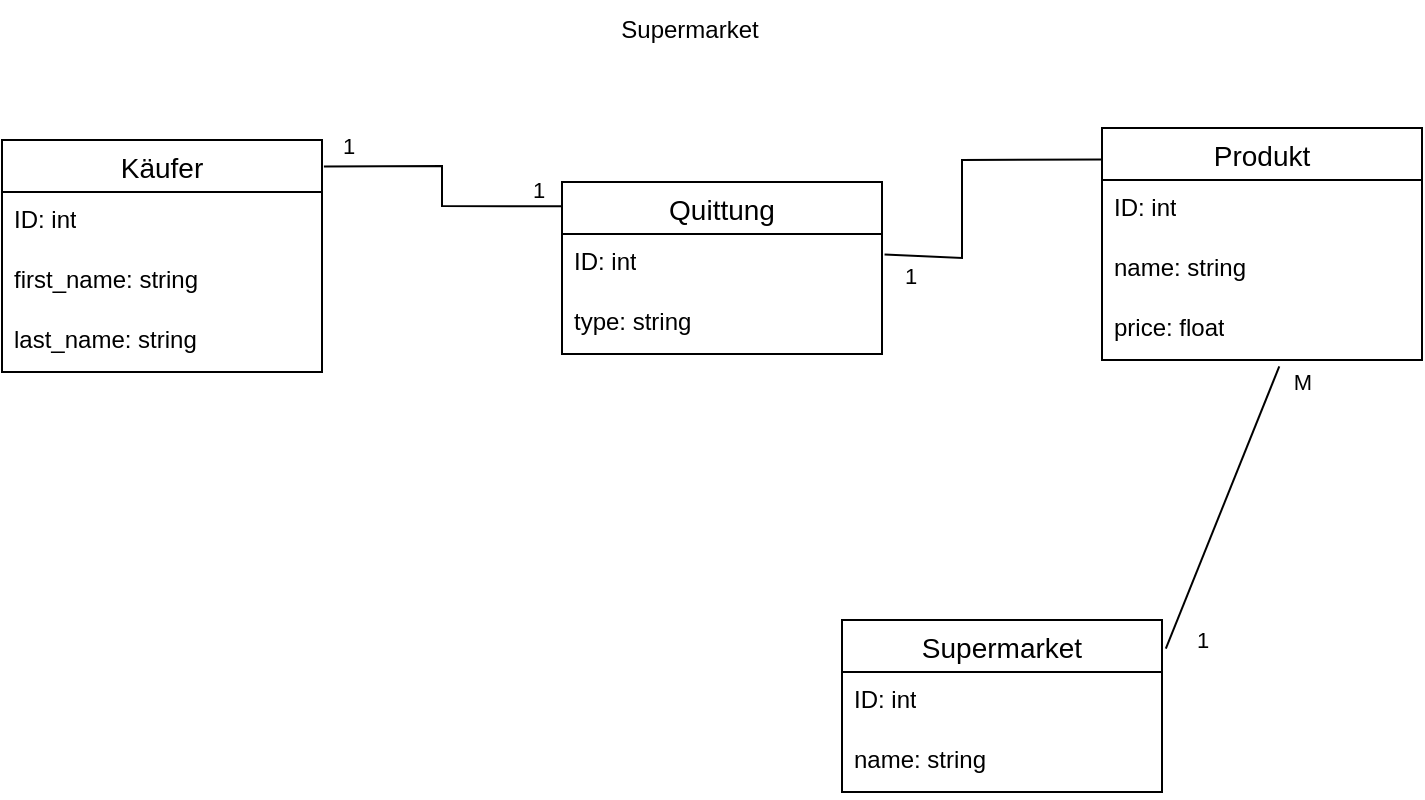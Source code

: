 <mxfile version="24.5.4" type="device">
  <diagram name="Page-1" id="684o3LZX_l1Wq7qNh-Y1">
    <mxGraphModel dx="956" dy="1627" grid="1" gridSize="10" guides="1" tooltips="1" connect="1" arrows="1" fold="1" page="1" pageScale="1" pageWidth="827" pageHeight="1169" math="0" shadow="0">
      <root>
        <mxCell id="0" />
        <mxCell id="1" parent="0" />
        <mxCell id="2kuJjPJDKPPU0F73iJCJ-2" value="Supermarket" style="text;html=1;align=center;verticalAlign=middle;whiteSpace=wrap;rounded=0;" parent="1" vertex="1">
          <mxGeometry x="384" y="-180" width="60" height="30" as="geometry" />
        </mxCell>
        <mxCell id="1G6pvhrXkOM6xjPf3qum-14" value="Käufer" style="swimlane;fontStyle=0;childLayout=stackLayout;horizontal=1;startSize=26;horizontalStack=0;resizeParent=1;resizeParentMax=0;resizeLast=0;collapsible=1;marginBottom=0;align=center;fontSize=14;" parent="1" vertex="1">
          <mxGeometry x="70" y="-110" width="160" height="116" as="geometry" />
        </mxCell>
        <mxCell id="1G6pvhrXkOM6xjPf3qum-15" value="ID: int" style="text;strokeColor=none;fillColor=none;spacingLeft=4;spacingRight=4;overflow=hidden;rotatable=0;points=[[0,0.5],[1,0.5]];portConstraint=eastwest;fontSize=12;whiteSpace=wrap;html=1;" parent="1G6pvhrXkOM6xjPf3qum-14" vertex="1">
          <mxGeometry y="26" width="160" height="30" as="geometry" />
        </mxCell>
        <mxCell id="1G6pvhrXkOM6xjPf3qum-16" value="first_name: string" style="text;strokeColor=none;fillColor=none;spacingLeft=4;spacingRight=4;overflow=hidden;rotatable=0;points=[[0,0.5],[1,0.5]];portConstraint=eastwest;fontSize=12;whiteSpace=wrap;html=1;" parent="1G6pvhrXkOM6xjPf3qum-14" vertex="1">
          <mxGeometry y="56" width="160" height="30" as="geometry" />
        </mxCell>
        <mxCell id="1G6pvhrXkOM6xjPf3qum-17" value="last_name: string" style="text;strokeColor=none;fillColor=none;spacingLeft=4;spacingRight=4;overflow=hidden;rotatable=0;points=[[0,0.5],[1,0.5]];portConstraint=eastwest;fontSize=12;whiteSpace=wrap;html=1;" parent="1G6pvhrXkOM6xjPf3qum-14" vertex="1">
          <mxGeometry y="86" width="160" height="30" as="geometry" />
        </mxCell>
        <mxCell id="1G6pvhrXkOM6xjPf3qum-18" value="Produkt" style="swimlane;fontStyle=0;childLayout=stackLayout;horizontal=1;startSize=26;horizontalStack=0;resizeParent=1;resizeParentMax=0;resizeLast=0;collapsible=1;marginBottom=0;align=center;fontSize=14;" parent="1" vertex="1">
          <mxGeometry x="620" y="-116" width="160" height="116" as="geometry" />
        </mxCell>
        <mxCell id="1G6pvhrXkOM6xjPf3qum-19" value="ID: int" style="text;strokeColor=none;fillColor=none;spacingLeft=4;spacingRight=4;overflow=hidden;rotatable=0;points=[[0,0.5],[1,0.5]];portConstraint=eastwest;fontSize=12;whiteSpace=wrap;html=1;" parent="1G6pvhrXkOM6xjPf3qum-18" vertex="1">
          <mxGeometry y="26" width="160" height="30" as="geometry" />
        </mxCell>
        <mxCell id="1G6pvhrXkOM6xjPf3qum-20" value="name: string" style="text;strokeColor=none;fillColor=none;spacingLeft=4;spacingRight=4;overflow=hidden;rotatable=0;points=[[0,0.5],[1,0.5]];portConstraint=eastwest;fontSize=12;whiteSpace=wrap;html=1;" parent="1G6pvhrXkOM6xjPf3qum-18" vertex="1">
          <mxGeometry y="56" width="160" height="30" as="geometry" />
        </mxCell>
        <mxCell id="1G6pvhrXkOM6xjPf3qum-21" value="price: float" style="text;strokeColor=none;fillColor=none;spacingLeft=4;spacingRight=4;overflow=hidden;rotatable=0;points=[[0,0.5],[1,0.5]];portConstraint=eastwest;fontSize=12;whiteSpace=wrap;html=1;" parent="1G6pvhrXkOM6xjPf3qum-18" vertex="1">
          <mxGeometry y="86" width="160" height="30" as="geometry" />
        </mxCell>
        <mxCell id="1G6pvhrXkOM6xjPf3qum-22" value="Quittung" style="swimlane;fontStyle=0;childLayout=stackLayout;horizontal=1;startSize=26;horizontalStack=0;resizeParent=1;resizeParentMax=0;resizeLast=0;collapsible=1;marginBottom=0;align=center;fontSize=14;" parent="1" vertex="1">
          <mxGeometry x="350" y="-89" width="160" height="86" as="geometry" />
        </mxCell>
        <mxCell id="1G6pvhrXkOM6xjPf3qum-23" value="ID: int" style="text;strokeColor=none;fillColor=none;spacingLeft=4;spacingRight=4;overflow=hidden;rotatable=0;points=[[0,0.5],[1,0.5]];portConstraint=eastwest;fontSize=12;whiteSpace=wrap;html=1;" parent="1G6pvhrXkOM6xjPf3qum-22" vertex="1">
          <mxGeometry y="26" width="160" height="30" as="geometry" />
        </mxCell>
        <mxCell id="1G6pvhrXkOM6xjPf3qum-24" value="type: string" style="text;strokeColor=none;fillColor=none;spacingLeft=4;spacingRight=4;overflow=hidden;rotatable=0;points=[[0,0.5],[1,0.5]];portConstraint=eastwest;fontSize=12;whiteSpace=wrap;html=1;" parent="1G6pvhrXkOM6xjPf3qum-22" vertex="1">
          <mxGeometry y="56" width="160" height="30" as="geometry" />
        </mxCell>
        <mxCell id="1G6pvhrXkOM6xjPf3qum-26" value="Supermarket" style="swimlane;fontStyle=0;childLayout=stackLayout;horizontal=1;startSize=26;horizontalStack=0;resizeParent=1;resizeParentMax=0;resizeLast=0;collapsible=1;marginBottom=0;align=center;fontSize=14;" parent="1" vertex="1">
          <mxGeometry x="490" y="130" width="160" height="86" as="geometry" />
        </mxCell>
        <mxCell id="1G6pvhrXkOM6xjPf3qum-27" value="ID: int" style="text;strokeColor=none;fillColor=none;spacingLeft=4;spacingRight=4;overflow=hidden;rotatable=0;points=[[0,0.5],[1,0.5]];portConstraint=eastwest;fontSize=12;whiteSpace=wrap;html=1;" parent="1G6pvhrXkOM6xjPf3qum-26" vertex="1">
          <mxGeometry y="26" width="160" height="30" as="geometry" />
        </mxCell>
        <mxCell id="1G6pvhrXkOM6xjPf3qum-28" value="name: string" style="text;strokeColor=none;fillColor=none;spacingLeft=4;spacingRight=4;overflow=hidden;rotatable=0;points=[[0,0.5],[1,0.5]];portConstraint=eastwest;fontSize=12;whiteSpace=wrap;html=1;" parent="1G6pvhrXkOM6xjPf3qum-26" vertex="1">
          <mxGeometry y="56" width="160" height="30" as="geometry" />
        </mxCell>
        <mxCell id="1G6pvhrXkOM6xjPf3qum-40" value="" style="endArrow=none;html=1;rounded=0;exitX=1.006;exitY=0.114;exitDx=0;exitDy=0;entryX=-0.003;entryY=0.141;entryDx=0;entryDy=0;exitPerimeter=0;entryPerimeter=0;" parent="1" source="1G6pvhrXkOM6xjPf3qum-14" target="1G6pvhrXkOM6xjPf3qum-22" edge="1">
          <mxGeometry width="50" height="50" relative="1" as="geometry">
            <mxPoint x="264" y="6" as="sourcePoint" />
            <mxPoint x="340" y="-77.0" as="targetPoint" />
            <Array as="points">
              <mxPoint x="290" y="-97" />
              <mxPoint x="290" y="-77" />
            </Array>
          </mxGeometry>
        </mxCell>
        <mxCell id="1G6pvhrXkOM6xjPf3qum-41" value="1" style="edgeLabel;html=1;align=center;verticalAlign=middle;resizable=0;points=[];" parent="1G6pvhrXkOM6xjPf3qum-40" vertex="1" connectable="0">
          <mxGeometry x="0.823" y="2" relative="1" as="geometry">
            <mxPoint y="-6" as="offset" />
          </mxGeometry>
        </mxCell>
        <mxCell id="1G6pvhrXkOM6xjPf3qum-42" value="1" style="edgeLabel;html=1;align=center;verticalAlign=middle;resizable=0;points=[];" parent="1G6pvhrXkOM6xjPf3qum-40" vertex="1" connectable="0">
          <mxGeometry x="-0.732" relative="1" as="geometry">
            <mxPoint x="-7" y="-10" as="offset" />
          </mxGeometry>
        </mxCell>
        <mxCell id="1G6pvhrXkOM6xjPf3qum-43" value="" style="endArrow=none;html=1;rounded=0;exitX=0.002;exitY=0.136;exitDx=0;exitDy=0;entryX=1.008;entryY=0.341;entryDx=0;entryDy=0;exitPerimeter=0;entryPerimeter=0;" parent="1" source="1G6pvhrXkOM6xjPf3qum-18" target="1G6pvhrXkOM6xjPf3qum-23" edge="1">
          <mxGeometry width="50" height="50" relative="1" as="geometry">
            <mxPoint x="410" y="100" as="sourcePoint" />
            <mxPoint x="500" y="-51.0" as="targetPoint" />
            <Array as="points">
              <mxPoint x="550" y="-100" />
              <mxPoint x="550" y="-51" />
            </Array>
          </mxGeometry>
        </mxCell>
        <mxCell id="1G6pvhrXkOM6xjPf3qum-44" value="1" style="edgeLabel;html=1;align=center;verticalAlign=middle;resizable=0;points=[];" parent="1G6pvhrXkOM6xjPf3qum-43" vertex="1" connectable="0">
          <mxGeometry x="0.823" y="2" relative="1" as="geometry">
            <mxPoint x="-2" y="8" as="offset" />
          </mxGeometry>
        </mxCell>
        <mxCell id="1G6pvhrXkOM6xjPf3qum-49" value="" style="endArrow=none;html=1;rounded=0;entryX=1.012;entryY=0.166;entryDx=0;entryDy=0;entryPerimeter=0;exitX=0.554;exitY=1.107;exitDx=0;exitDy=0;exitPerimeter=0;" parent="1" source="1G6pvhrXkOM6xjPf3qum-21" target="1G6pvhrXkOM6xjPf3qum-26" edge="1">
          <mxGeometry width="50" height="50" relative="1" as="geometry">
            <mxPoint x="710" y="50" as="sourcePoint" />
            <mxPoint x="490" y="202" as="targetPoint" />
          </mxGeometry>
        </mxCell>
        <mxCell id="1G6pvhrXkOM6xjPf3qum-50" value="M" style="edgeLabel;html=1;align=center;verticalAlign=middle;resizable=0;points=[];" parent="1G6pvhrXkOM6xjPf3qum-49" vertex="1" connectable="0">
          <mxGeometry x="0.823" y="2" relative="1" as="geometry">
            <mxPoint x="61" y="-122" as="offset" />
          </mxGeometry>
        </mxCell>
        <mxCell id="1G6pvhrXkOM6xjPf3qum-51" value="1" style="edgeLabel;html=1;align=center;verticalAlign=middle;resizable=0;points=[];" parent="1G6pvhrXkOM6xjPf3qum-49" vertex="1" connectable="0">
          <mxGeometry x="-0.732" relative="1" as="geometry">
            <mxPoint x="-31" y="118" as="offset" />
          </mxGeometry>
        </mxCell>
      </root>
    </mxGraphModel>
  </diagram>
</mxfile>
